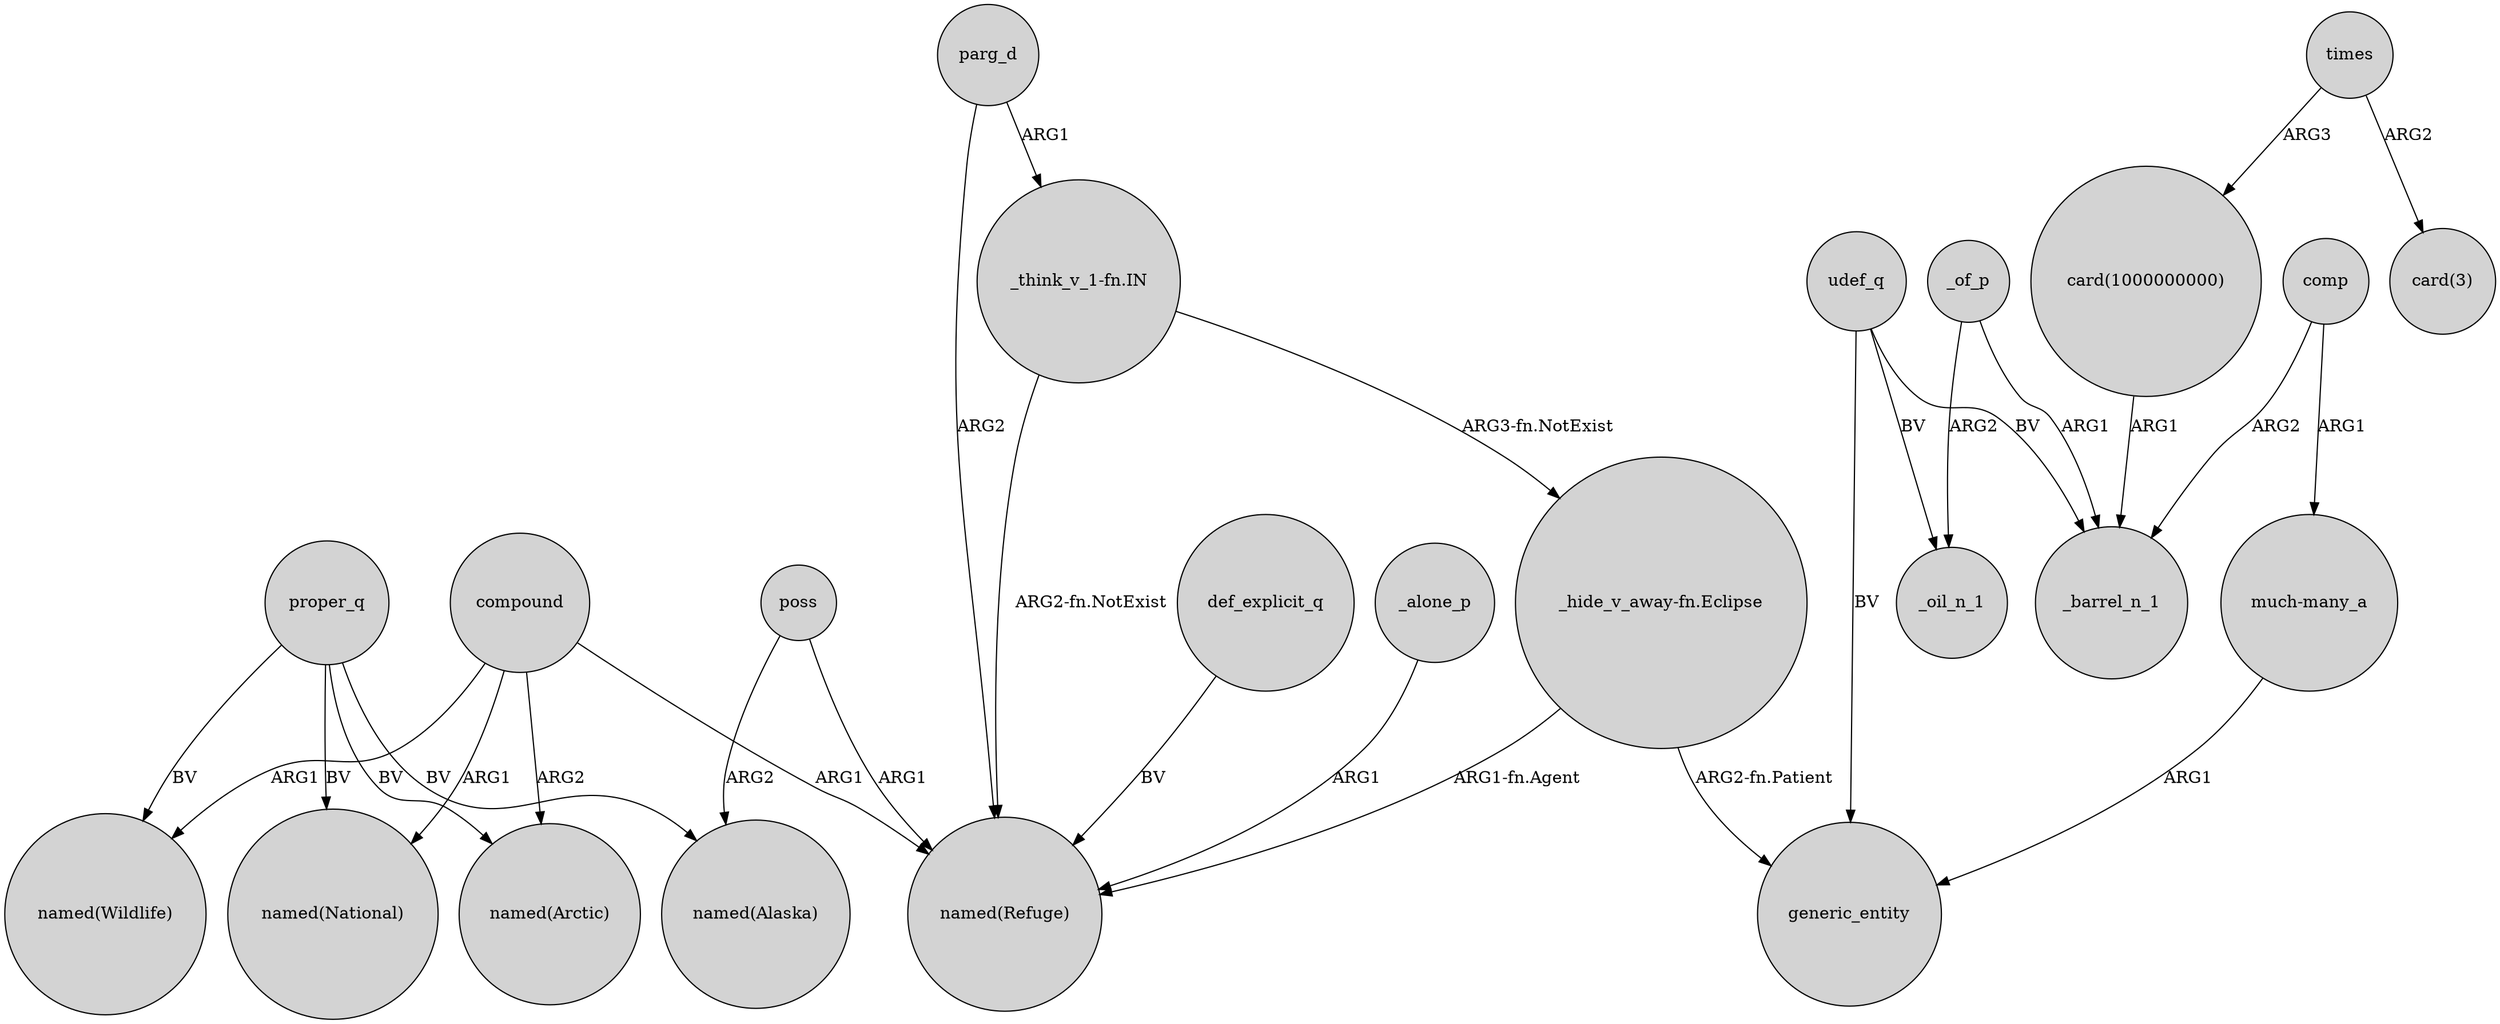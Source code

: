 digraph {
	node [shape=circle style=filled]
	compound -> "named(Wildlife)" [label=ARG1]
	_of_p -> _oil_n_1 [label=ARG2]
	udef_q -> generic_entity [label=BV]
	"_hide_v_away-fn.Eclipse" -> "named(Refuge)" [label="ARG1-fn.Agent"]
	"much-many_a" -> generic_entity [label=ARG1]
	"_hide_v_away-fn.Eclipse" -> generic_entity [label="ARG2-fn.Patient"]
	poss -> "named(Refuge)" [label=ARG1]
	poss -> "named(Alaska)" [label=ARG2]
	proper_q -> "named(Arctic)" [label=BV]
	compound -> "named(Arctic)" [label=ARG2]
	_alone_p -> "named(Refuge)" [label=ARG1]
	times -> "card(1000000000)" [label=ARG3]
	compound -> "named(Refuge)" [label=ARG1]
	"_think_v_1-fn.IN" -> "named(Refuge)" [label="ARG2-fn.NotExist"]
	proper_q -> "named(Alaska)" [label=BV]
	proper_q -> "named(Wildlife)" [label=BV]
	_of_p -> _barrel_n_1 [label=ARG1]
	comp -> "much-many_a" [label=ARG1]
	comp -> _barrel_n_1 [label=ARG2]
	"_think_v_1-fn.IN" -> "_hide_v_away-fn.Eclipse" [label="ARG3-fn.NotExist"]
	parg_d -> "named(Refuge)" [label=ARG2]
	udef_q -> _oil_n_1 [label=BV]
	times -> "card(3)" [label=ARG2]
	proper_q -> "named(National)" [label=BV]
	udef_q -> _barrel_n_1 [label=BV]
	compound -> "named(National)" [label=ARG1]
	"card(1000000000)" -> _barrel_n_1 [label=ARG1]
	def_explicit_q -> "named(Refuge)" [label=BV]
	parg_d -> "_think_v_1-fn.IN" [label=ARG1]
}
